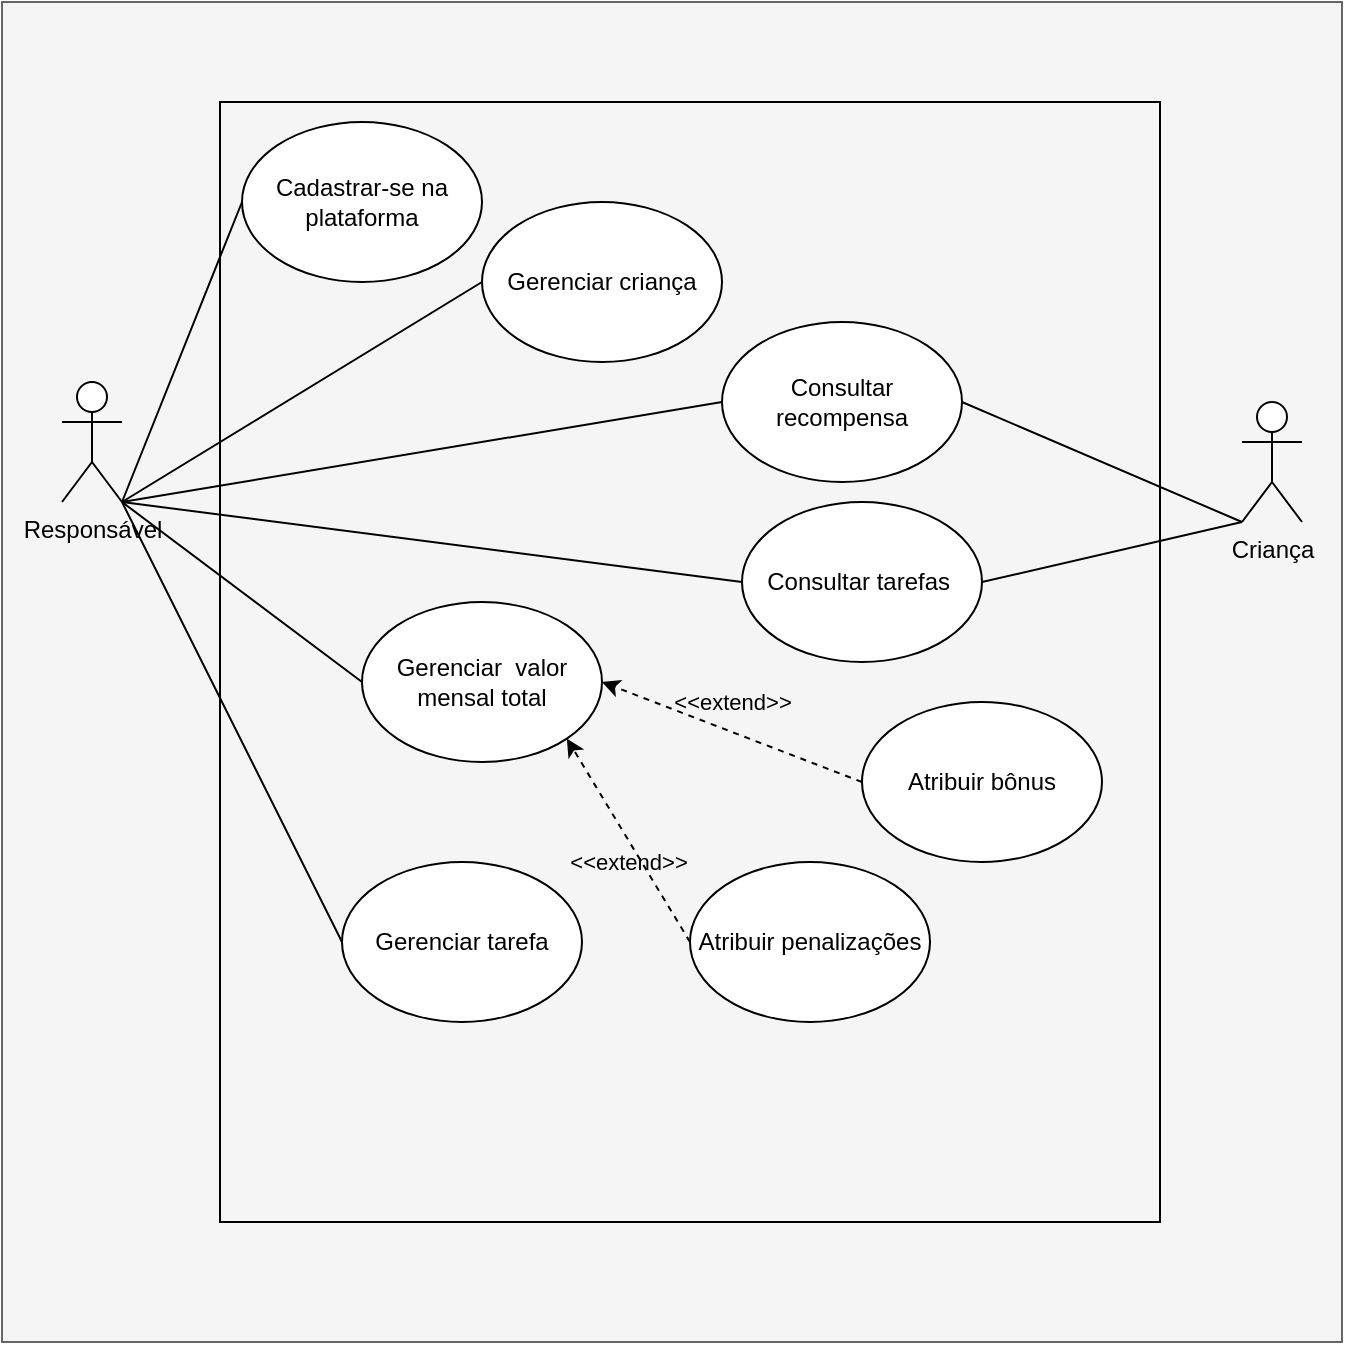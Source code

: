 <mxfile version="21.3.7" type="onedrive">
  <diagram name="Página-1" id="5Wu6aZkfPnrGd_rk_CR7">
    <mxGraphModel dx="1750" dy="805" grid="1" gridSize="10" guides="1" tooltips="1" connect="1" arrows="1" fold="1" page="1" pageScale="1" pageWidth="827" pageHeight="1169" math="0" shadow="0">
      <root>
        <mxCell id="0" />
        <mxCell id="1" parent="0" />
        <mxCell id="I30tnbPy9p-Qmxw0WcG--1" value="" style="whiteSpace=wrap;html=1;aspect=fixed;fillColor=#f5f5f5;fontColor=#333333;strokeColor=#666666;" vertex="1" parent="1">
          <mxGeometry x="70" width="670" height="670" as="geometry" />
        </mxCell>
        <mxCell id="I30tnbPy9p-Qmxw0WcG--2" value="" style="rounded=0;whiteSpace=wrap;html=1;fillColor=none;" vertex="1" parent="1">
          <mxGeometry x="179" y="50" width="470" height="560" as="geometry" />
        </mxCell>
        <mxCell id="kZI87DvQ34BGQVRvMHKM-1" value="Responsável" style="shape=umlActor;verticalLabelPosition=bottom;verticalAlign=top;html=1;outlineConnect=0;" parent="1" vertex="1">
          <mxGeometry x="100" y="190" width="30" height="60" as="geometry" />
        </mxCell>
        <mxCell id="kZI87DvQ34BGQVRvMHKM-2" value="Criança" style="shape=umlActor;verticalLabelPosition=bottom;verticalAlign=top;html=1;outlineConnect=0;" parent="1" vertex="1">
          <mxGeometry x="690" y="200" width="30" height="60" as="geometry" />
        </mxCell>
        <mxCell id="kZI87DvQ34BGQVRvMHKM-3" value="Cadastrar-se na plataforma" style="ellipse;whiteSpace=wrap;html=1;" parent="1" vertex="1">
          <mxGeometry x="190" y="60" width="120" height="80" as="geometry" />
        </mxCell>
        <mxCell id="kZI87DvQ34BGQVRvMHKM-4" value="Gerenciar&amp;nbsp;criança" style="ellipse;whiteSpace=wrap;html=1;" parent="1" vertex="1">
          <mxGeometry x="310" y="100" width="120" height="80" as="geometry" />
        </mxCell>
        <mxCell id="kZI87DvQ34BGQVRvMHKM-5" value="Gerenciar&amp;nbsp; valor mensal total" style="ellipse;whiteSpace=wrap;html=1;" parent="1" vertex="1">
          <mxGeometry x="250" y="300" width="120" height="80" as="geometry" />
        </mxCell>
        <mxCell id="kZI87DvQ34BGQVRvMHKM-6" value="Gerenciar tarefa" style="ellipse;whiteSpace=wrap;html=1;" parent="1" vertex="1">
          <mxGeometry x="240" y="430" width="120" height="80" as="geometry" />
        </mxCell>
        <mxCell id="kZI87DvQ34BGQVRvMHKM-7" value="Atribuir bônus" style="ellipse;whiteSpace=wrap;html=1;" parent="1" vertex="1">
          <mxGeometry x="500" y="350" width="120" height="80" as="geometry" />
        </mxCell>
        <mxCell id="kZI87DvQ34BGQVRvMHKM-8" value="Atribuir penalizações" style="ellipse;whiteSpace=wrap;html=1;" parent="1" vertex="1">
          <mxGeometry x="414" y="430" width="120" height="80" as="geometry" />
        </mxCell>
        <mxCell id="kZI87DvQ34BGQVRvMHKM-11" value="" style="endArrow=none;html=1;rounded=0;entryX=1;entryY=1;entryDx=0;entryDy=0;entryPerimeter=0;exitX=0;exitY=0.5;exitDx=0;exitDy=0;" parent="1" source="kZI87DvQ34BGQVRvMHKM-3" target="kZI87DvQ34BGQVRvMHKM-1" edge="1">
          <mxGeometry width="50" height="50" relative="1" as="geometry">
            <mxPoint x="350" y="380" as="sourcePoint" />
            <mxPoint x="400" y="330" as="targetPoint" />
          </mxGeometry>
        </mxCell>
        <mxCell id="kZI87DvQ34BGQVRvMHKM-12" value="" style="endArrow=none;html=1;rounded=0;entryX=1;entryY=1;entryDx=0;entryDy=0;entryPerimeter=0;exitX=0;exitY=0.5;exitDx=0;exitDy=0;" parent="1" source="kZI87DvQ34BGQVRvMHKM-4" target="kZI87DvQ34BGQVRvMHKM-1" edge="1">
          <mxGeometry width="50" height="50" relative="1" as="geometry">
            <mxPoint x="280" y="80" as="sourcePoint" />
            <mxPoint x="180" y="210" as="targetPoint" />
          </mxGeometry>
        </mxCell>
        <mxCell id="kZI87DvQ34BGQVRvMHKM-13" value="" style="endArrow=none;html=1;rounded=0;exitX=0;exitY=0.5;exitDx=0;exitDy=0;entryX=1;entryY=1;entryDx=0;entryDy=0;entryPerimeter=0;" parent="1" source="kZI87DvQ34BGQVRvMHKM-5" target="kZI87DvQ34BGQVRvMHKM-1" edge="1">
          <mxGeometry width="50" height="50" relative="1" as="geometry">
            <mxPoint x="340" y="180" as="sourcePoint" />
            <mxPoint x="170" y="200" as="targetPoint" />
          </mxGeometry>
        </mxCell>
        <mxCell id="kZI87DvQ34BGQVRvMHKM-14" value="" style="endArrow=none;html=1;rounded=0;exitX=0;exitY=0.5;exitDx=0;exitDy=0;entryX=1;entryY=1;entryDx=0;entryDy=0;entryPerimeter=0;" parent="1" source="kZI87DvQ34BGQVRvMHKM-6" target="kZI87DvQ34BGQVRvMHKM-1" edge="1">
          <mxGeometry width="50" height="50" relative="1" as="geometry">
            <mxPoint x="330" y="280" as="sourcePoint" />
            <mxPoint x="180" y="210" as="targetPoint" />
          </mxGeometry>
        </mxCell>
        <mxCell id="aEV5yq_l1kly3N0h6gpY-1" value="Consultar tarefas&amp;nbsp;" style="ellipse;whiteSpace=wrap;html=1;" parent="1" vertex="1">
          <mxGeometry x="440" y="250" width="120" height="80" as="geometry" />
        </mxCell>
        <mxCell id="aEV5yq_l1kly3N0h6gpY-2" value="Consultar recompensa" style="ellipse;whiteSpace=wrap;html=1;" parent="1" vertex="1">
          <mxGeometry x="430" y="160" width="120" height="80" as="geometry" />
        </mxCell>
        <mxCell id="aEV5yq_l1kly3N0h6gpY-3" value="" style="endArrow=none;html=1;rounded=0;entryX=1;entryY=0.5;entryDx=0;entryDy=0;exitX=0;exitY=1;exitDx=0;exitDy=0;exitPerimeter=0;" parent="1" source="kZI87DvQ34BGQVRvMHKM-2" target="aEV5yq_l1kly3N0h6gpY-1" edge="1">
          <mxGeometry width="50" height="50" relative="1" as="geometry">
            <mxPoint x="280" y="80" as="sourcePoint" />
            <mxPoint x="180" y="210" as="targetPoint" />
          </mxGeometry>
        </mxCell>
        <mxCell id="aEV5yq_l1kly3N0h6gpY-4" value="" style="endArrow=none;html=1;rounded=0;entryX=1;entryY=0.5;entryDx=0;entryDy=0;exitX=0;exitY=1;exitDx=0;exitDy=0;exitPerimeter=0;" parent="1" source="kZI87DvQ34BGQVRvMHKM-2" target="aEV5yq_l1kly3N0h6gpY-2" edge="1">
          <mxGeometry width="50" height="50" relative="1" as="geometry">
            <mxPoint x="720" y="220" as="sourcePoint" />
            <mxPoint x="650" y="110" as="targetPoint" />
          </mxGeometry>
        </mxCell>
        <mxCell id="aEV5yq_l1kly3N0h6gpY-6" value="" style="endArrow=none;html=1;rounded=0;entryX=1;entryY=1;entryDx=0;entryDy=0;entryPerimeter=0;exitX=0;exitY=0.5;exitDx=0;exitDy=0;" parent="1" source="aEV5yq_l1kly3N0h6gpY-2" target="kZI87DvQ34BGQVRvMHKM-1" edge="1">
          <mxGeometry width="50" height="50" relative="1" as="geometry">
            <mxPoint x="490" y="70" as="sourcePoint" />
            <mxPoint x="180" y="210" as="targetPoint" />
          </mxGeometry>
        </mxCell>
        <mxCell id="aEV5yq_l1kly3N0h6gpY-7" value="" style="endArrow=classic;html=1;rounded=0;exitX=0;exitY=0.5;exitDx=0;exitDy=0;entryX=1;entryY=0.5;entryDx=0;entryDy=0;dashed=1;" parent="1" source="kZI87DvQ34BGQVRvMHKM-7" target="kZI87DvQ34BGQVRvMHKM-5" edge="1">
          <mxGeometry relative="1" as="geometry">
            <mxPoint x="440" y="350" as="sourcePoint" />
            <mxPoint x="470" y="350" as="targetPoint" />
          </mxGeometry>
        </mxCell>
        <mxCell id="aEV5yq_l1kly3N0h6gpY-8" value="&amp;lt;&amp;lt;extend&amp;gt;&amp;gt;" style="edgeLabel;resizable=0;html=1;align=center;verticalAlign=middle;labelBackgroundColor=none;" parent="aEV5yq_l1kly3N0h6gpY-7" connectable="0" vertex="1">
          <mxGeometry relative="1" as="geometry">
            <mxPoint y="-15" as="offset" />
          </mxGeometry>
        </mxCell>
        <mxCell id="aEV5yq_l1kly3N0h6gpY-11" value="" style="endArrow=classic;html=1;rounded=0;exitX=0;exitY=0.5;exitDx=0;exitDy=0;entryX=1;entryY=1;entryDx=0;entryDy=0;dashed=1;" parent="1" source="kZI87DvQ34BGQVRvMHKM-8" target="kZI87DvQ34BGQVRvMHKM-5" edge="1">
          <mxGeometry relative="1" as="geometry">
            <mxPoint x="540" y="320" as="sourcePoint" />
            <mxPoint x="450" y="330" as="targetPoint" />
          </mxGeometry>
        </mxCell>
        <mxCell id="aEV5yq_l1kly3N0h6gpY-12" value="&amp;lt;&amp;lt;extend&amp;gt;&amp;gt;" style="edgeLabel;resizable=0;html=1;align=center;verticalAlign=middle;labelBackgroundColor=none;" parent="aEV5yq_l1kly3N0h6gpY-11" connectable="0" vertex="1">
          <mxGeometry relative="1" as="geometry">
            <mxPoint y="11" as="offset" />
          </mxGeometry>
        </mxCell>
        <mxCell id="aEV5yq_l1kly3N0h6gpY-16" value="" style="endArrow=none;html=1;rounded=0;exitX=0;exitY=0.5;exitDx=0;exitDy=0;entryX=1;entryY=1;entryDx=0;entryDy=0;entryPerimeter=0;" parent="1" source="aEV5yq_l1kly3N0h6gpY-1" target="kZI87DvQ34BGQVRvMHKM-1" edge="1">
          <mxGeometry width="50" height="50" relative="1" as="geometry">
            <mxPoint x="370" y="470" as="sourcePoint" />
            <mxPoint x="220" y="350" as="targetPoint" />
          </mxGeometry>
        </mxCell>
      </root>
    </mxGraphModel>
  </diagram>
</mxfile>
